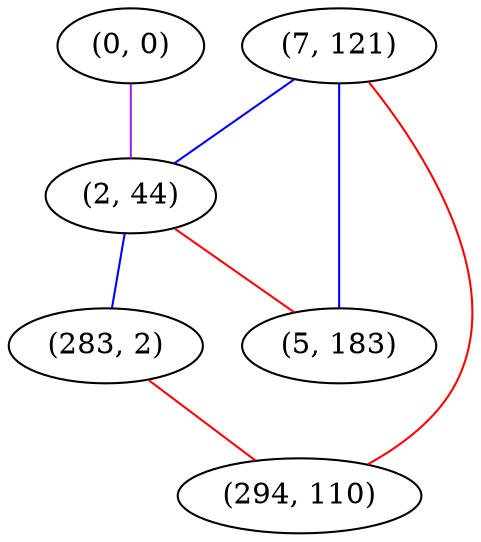 graph "" {
"(0, 0)";
"(7, 121)";
"(2, 44)";
"(283, 2)";
"(5, 183)";
"(294, 110)";
"(0, 0)" -- "(2, 44)"  [color=purple, key=0, weight=4];
"(7, 121)" -- "(5, 183)"  [color=blue, key=0, weight=3];
"(7, 121)" -- "(2, 44)"  [color=blue, key=0, weight=3];
"(7, 121)" -- "(294, 110)"  [color=red, key=0, weight=1];
"(2, 44)" -- "(283, 2)"  [color=blue, key=0, weight=3];
"(2, 44)" -- "(5, 183)"  [color=red, key=0, weight=1];
"(283, 2)" -- "(294, 110)"  [color=red, key=0, weight=1];
}
